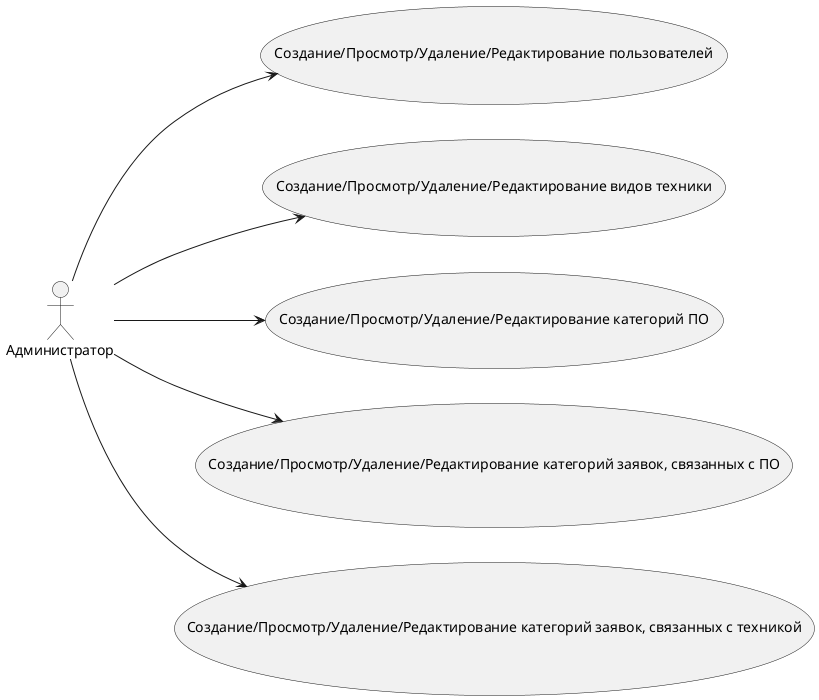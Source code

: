 @startuml
left to right direction

'Администратор -> (Просмотр списка пользователей)
'(Регистрация пользователей) ..> (Просмотр списка пользователей) : <<extend>>
'(Удаление пользователей) ..> (Просмотр списка пользователей) : <<extend>>
'(Редактирование пользователей) ..> (Просмотр списка пользователей) : <<extend>>
Администратор --> (Создание/Просмотр/Удаление/Редактирование пользователей)
Администратор --> (Создание/Просмотр/Удаление/Редактирование видов техники)
Администратор --> (Создание/Просмотр/Удаление/Редактирование категорий ПО)
Администратор --> (Создание/Просмотр/Удаление/Редактирование категорий заявок, связанных с ПО)
Администратор --> (Создание/Просмотр/Удаление/Редактирование категорий заявок, связанных с техникой)

@enduml